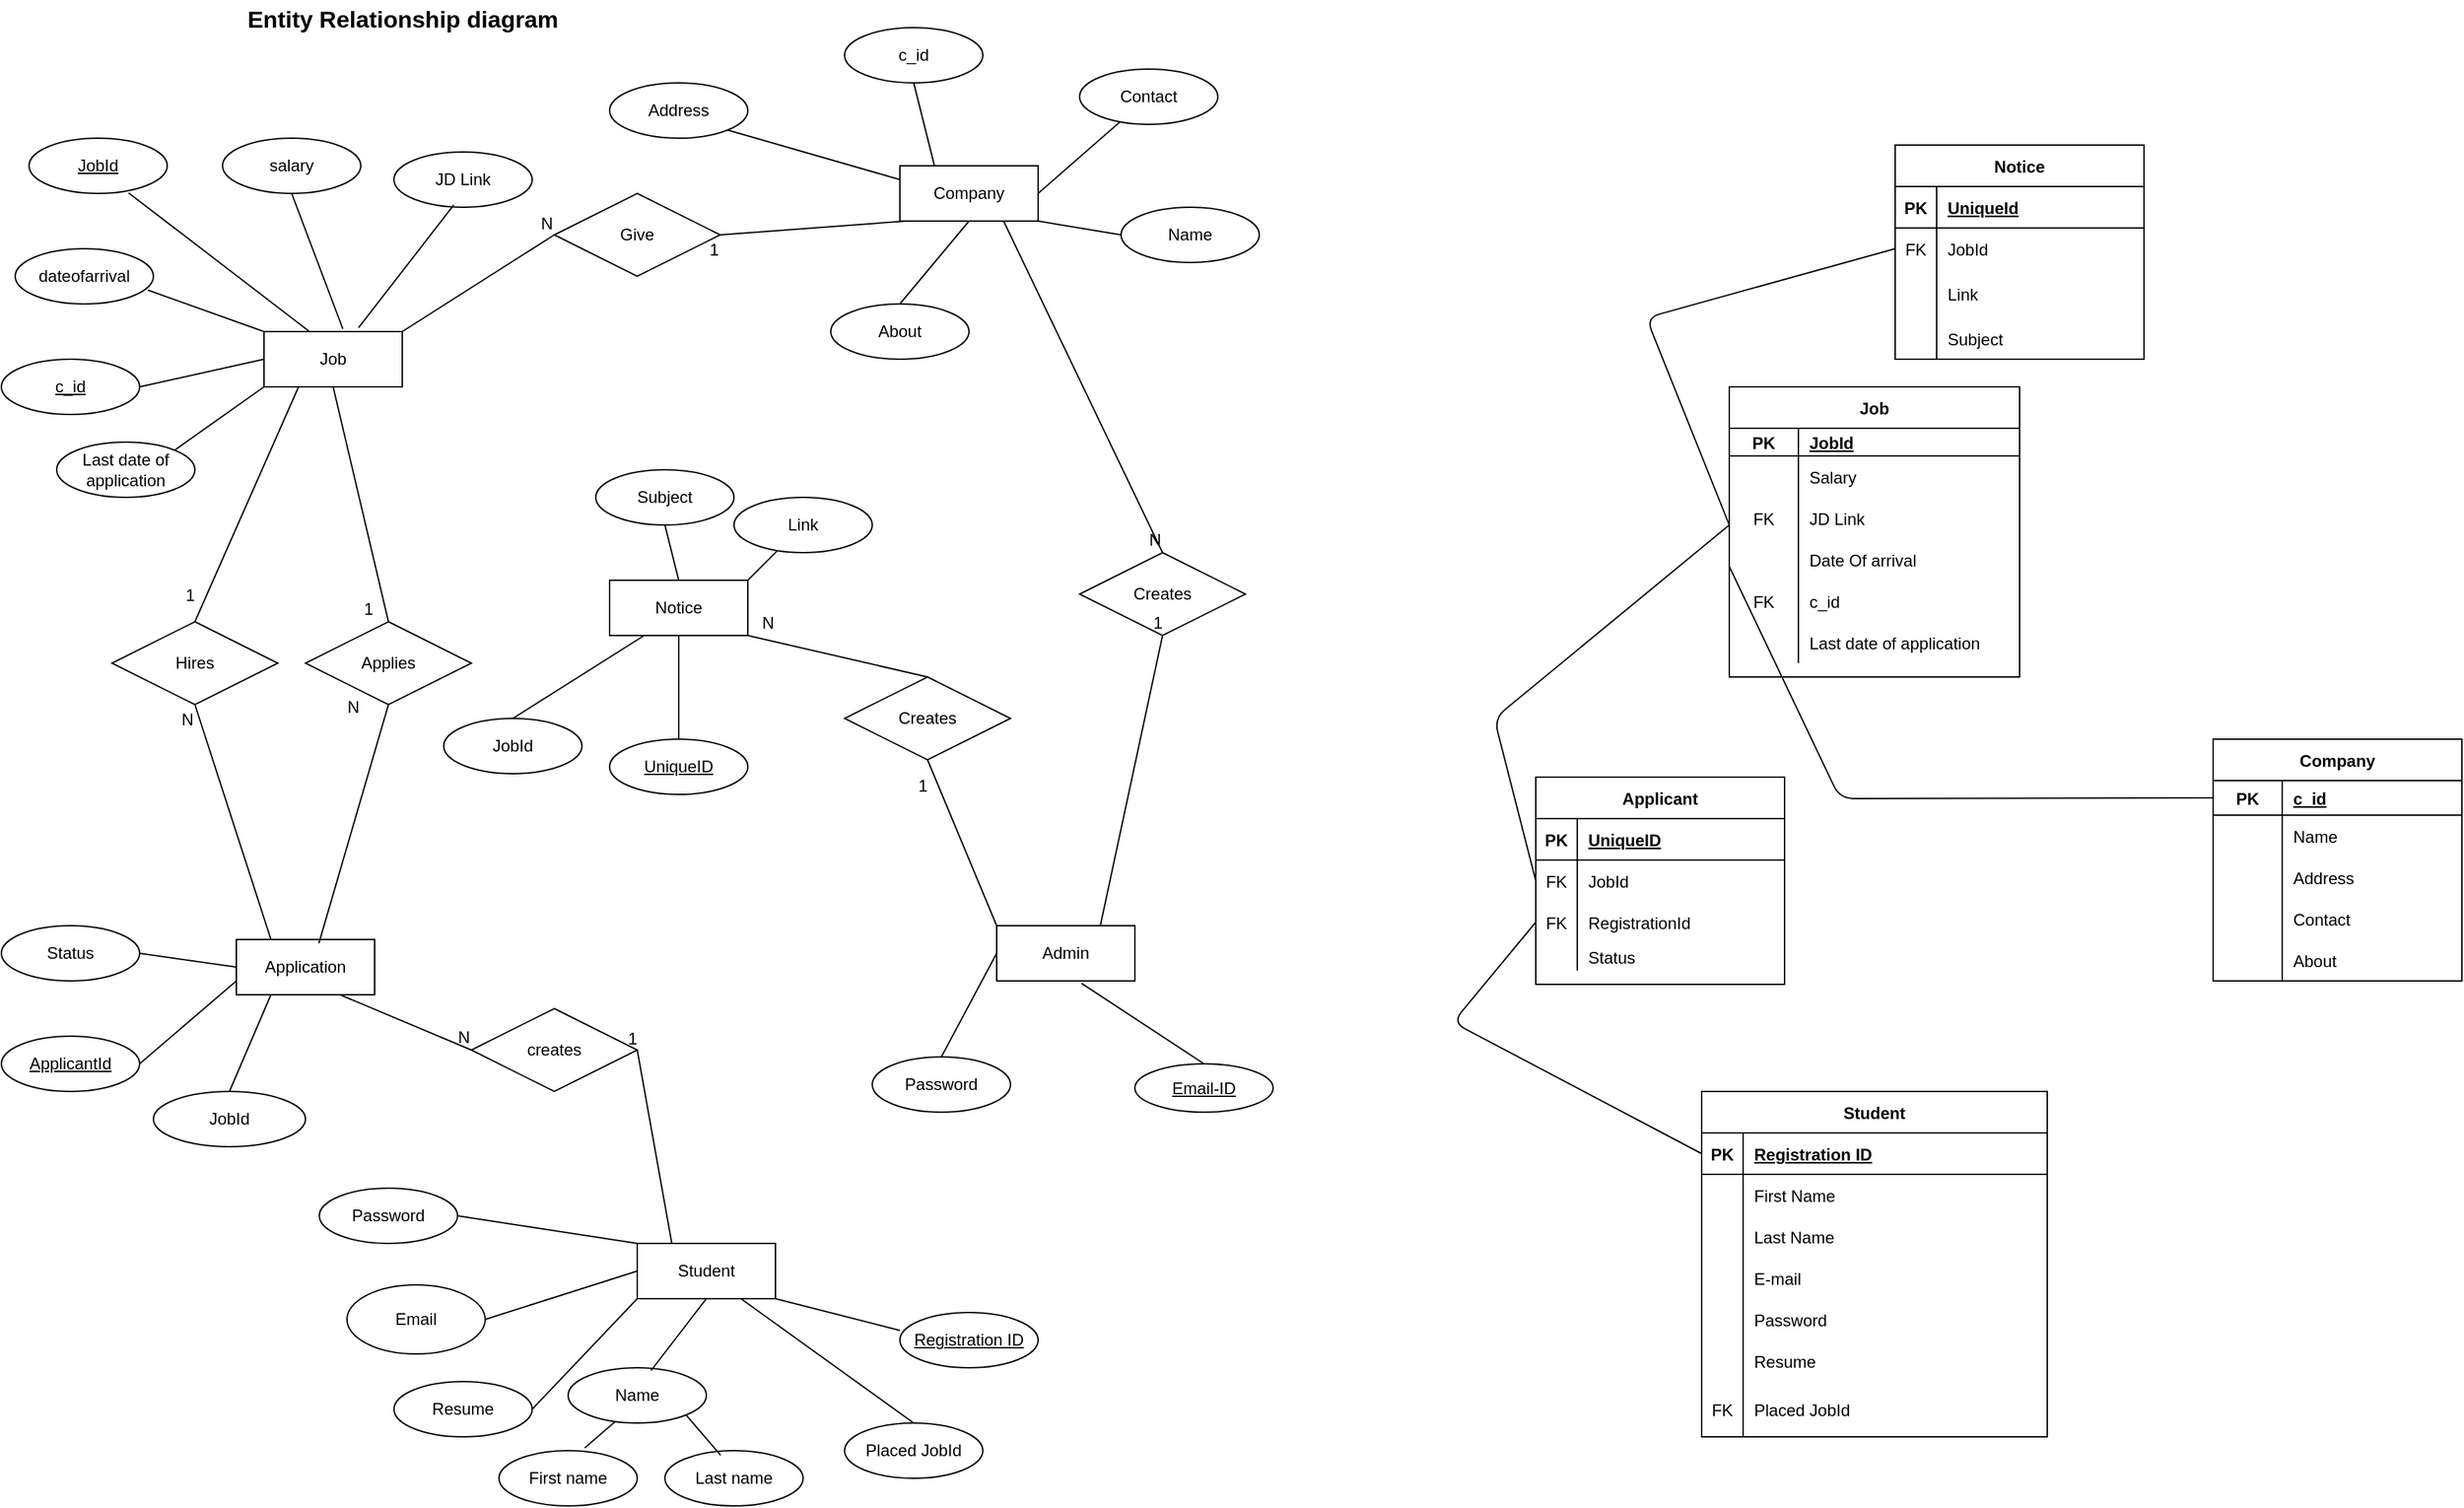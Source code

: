 <mxfile version="13.6.5">
    <diagram id="9vSM2fw5nntJJS571F1C" name="Page-1">
        <mxGraphModel dx="1557" dy="691" grid="1" gridSize="10" guides="1" tooltips="1" connect="1" arrows="1" fold="1" page="1" pageScale="1" pageWidth="827" pageHeight="1169" math="0" shadow="0">
            <root>
                <mxCell id="0"/>
                <mxCell id="1" parent="0"/>
                <mxCell id="GA4Un4tNfJ17--tkjBRD-1" value="Admin" style="whiteSpace=wrap;html=1;align=center;" parent="1" vertex="1">
                    <mxGeometry x="750" y="710" width="100" height="40" as="geometry"/>
                </mxCell>
                <mxCell id="GA4Un4tNfJ17--tkjBRD-2" value="Password" style="ellipse;whiteSpace=wrap;html=1;align=center;" parent="1" vertex="1">
                    <mxGeometry x="660" y="805" width="100" height="40" as="geometry"/>
                </mxCell>
                <mxCell id="GA4Un4tNfJ17--tkjBRD-3" value="Email-ID" style="ellipse;whiteSpace=wrap;html=1;align=center;fontStyle=4;" parent="1" vertex="1">
                    <mxGeometry x="850" y="810" width="100" height="35" as="geometry"/>
                </mxCell>
                <mxCell id="GA4Un4tNfJ17--tkjBRD-10" value="Company" style="whiteSpace=wrap;html=1;align=center;" parent="1" vertex="1">
                    <mxGeometry x="680" y="160" width="100" height="40" as="geometry"/>
                </mxCell>
                <mxCell id="GA4Un4tNfJ17--tkjBRD-22" value="Address" style="ellipse;whiteSpace=wrap;html=1;align=center;" parent="1" vertex="1">
                    <mxGeometry x="470" y="100" width="100" height="40" as="geometry"/>
                </mxCell>
                <mxCell id="GA4Un4tNfJ17--tkjBRD-25" value="Contact" style="ellipse;whiteSpace=wrap;html=1;align=center;" parent="1" vertex="1">
                    <mxGeometry x="810" y="90" width="100" height="40" as="geometry"/>
                </mxCell>
                <mxCell id="GA4Un4tNfJ17--tkjBRD-27" value="salary&lt;br&gt;" style="ellipse;whiteSpace=wrap;html=1;align=center;" parent="1" vertex="1">
                    <mxGeometry x="190" y="140" width="100" height="40" as="geometry"/>
                </mxCell>
                <mxCell id="GA4Un4tNfJ17--tkjBRD-28" value="dateofarrival" style="ellipse;whiteSpace=wrap;html=1;align=center;strokeWidth=1;" parent="1" vertex="1">
                    <mxGeometry x="40" y="220" width="100" height="40" as="geometry"/>
                </mxCell>
                <mxCell id="GA4Un4tNfJ17--tkjBRD-31" value="Student" style="whiteSpace=wrap;html=1;align=center;" parent="1" vertex="1">
                    <mxGeometry x="490" y="940" width="100" height="40" as="geometry"/>
                </mxCell>
                <mxCell id="GA4Un4tNfJ17--tkjBRD-32" value="Registration ID" style="ellipse;whiteSpace=wrap;html=1;align=center;fontStyle=4;" parent="1" vertex="1">
                    <mxGeometry x="680" y="990" width="100" height="40" as="geometry"/>
                </mxCell>
                <mxCell id="GA4Un4tNfJ17--tkjBRD-33" value="Password" style="ellipse;whiteSpace=wrap;html=1;align=center;" parent="1" vertex="1">
                    <mxGeometry x="260" y="900" width="100" height="40" as="geometry"/>
                </mxCell>
                <mxCell id="GA4Un4tNfJ17--tkjBRD-35" value="Resume" style="ellipse;whiteSpace=wrap;html=1;align=center;" parent="1" vertex="1">
                    <mxGeometry x="314" y="1040" width="100" height="40" as="geometry"/>
                </mxCell>
                <mxCell id="GA4Un4tNfJ17--tkjBRD-36" value="Email" style="ellipse;whiteSpace=wrap;html=1;align=center;" parent="1" vertex="1">
                    <mxGeometry x="280" y="970" width="100" height="50" as="geometry"/>
                </mxCell>
                <mxCell id="GA4Un4tNfJ17--tkjBRD-61" value="&lt;font style=&quot;font-size: 17px;&quot;&gt;&lt;b style=&quot;font-size: 17px;&quot;&gt;&lt;span style=&quot;font-size: 17px;&quot;&gt;Entity Relationship diagram&lt;/span&gt;&lt;/b&gt;&lt;/font&gt;" style="text;html=1;align=center;verticalAlign=middle;resizable=0;points=[];autosize=1;strokeWidth=1;fillColor=none;fontStyle=0;fontSize=17;" parent="1" vertex="1">
                    <mxGeometry x="200" y="40" width="240" height="30" as="geometry"/>
                </mxCell>
                <mxCell id="10" value="Name" style="ellipse;whiteSpace=wrap;html=1;align=center;" parent="1" vertex="1">
                    <mxGeometry x="440" y="1030" width="100" height="40" as="geometry"/>
                </mxCell>
                <mxCell id="269" value="Notice" style="shape=table;startSize=30;container=1;collapsible=1;childLayout=tableLayout;fixedRows=1;rowLines=0;fontStyle=1;align=center;resizeLast=1;" parent="1" vertex="1">
                    <mxGeometry x="1400" y="145" width="180" height="155" as="geometry"/>
                </mxCell>
                <mxCell id="270" value="" style="shape=partialRectangle;collapsible=0;dropTarget=0;pointerEvents=0;fillColor=none;top=0;left=0;bottom=1;right=0;points=[[0,0.5],[1,0.5]];portConstraint=eastwest;" parent="269" vertex="1">
                    <mxGeometry y="30" width="180" height="30" as="geometry"/>
                </mxCell>
                <mxCell id="271" value="PK" style="shape=partialRectangle;connectable=0;fillColor=none;top=0;left=0;bottom=0;right=0;fontStyle=1;overflow=hidden;" parent="270" vertex="1">
                    <mxGeometry width="30" height="30" as="geometry"/>
                </mxCell>
                <mxCell id="272" value="UniqueId" style="shape=partialRectangle;connectable=0;fillColor=none;top=0;left=0;bottom=0;right=0;align=left;spacingLeft=6;fontStyle=5;overflow=hidden;" parent="270" vertex="1">
                    <mxGeometry x="30" width="150" height="30" as="geometry"/>
                </mxCell>
                <mxCell id="273" value="" style="shape=partialRectangle;collapsible=0;dropTarget=0;pointerEvents=0;fillColor=none;top=0;left=0;bottom=0;right=0;points=[[0,0.5],[1,0.5]];portConstraint=eastwest;" parent="269" vertex="1">
                    <mxGeometry y="60" width="180" height="30" as="geometry"/>
                </mxCell>
                <mxCell id="274" value="FK" style="shape=partialRectangle;connectable=0;fillColor=none;top=0;left=0;bottom=0;right=0;editable=1;overflow=hidden;" parent="273" vertex="1">
                    <mxGeometry width="30" height="30" as="geometry"/>
                </mxCell>
                <mxCell id="275" value="JobId" style="shape=partialRectangle;connectable=0;fillColor=none;top=0;left=0;bottom=0;right=0;align=left;spacingLeft=6;overflow=hidden;" parent="273" vertex="1">
                    <mxGeometry x="30" width="150" height="30" as="geometry"/>
                </mxCell>
                <mxCell id="276" value="" style="shape=partialRectangle;collapsible=0;dropTarget=0;pointerEvents=0;fillColor=none;top=0;left=0;bottom=0;right=0;points=[[0,0.5],[1,0.5]];portConstraint=eastwest;" parent="269" vertex="1">
                    <mxGeometry y="90" width="180" height="35" as="geometry"/>
                </mxCell>
                <mxCell id="277" value="" style="shape=partialRectangle;connectable=0;fillColor=none;top=0;left=0;bottom=0;right=0;editable=1;overflow=hidden;" parent="276" vertex="1">
                    <mxGeometry width="30" height="35" as="geometry"/>
                </mxCell>
                <mxCell id="278" value="Link" style="shape=partialRectangle;connectable=0;fillColor=none;top=0;left=0;bottom=0;right=0;align=left;spacingLeft=6;overflow=hidden;" parent="276" vertex="1">
                    <mxGeometry x="30" width="150" height="35" as="geometry"/>
                </mxCell>
                <mxCell id="342" value="" style="shape=partialRectangle;collapsible=0;dropTarget=0;pointerEvents=0;fillColor=none;top=0;left=0;bottom=0;right=0;points=[[0,0.5],[1,0.5]];portConstraint=eastwest;" parent="269" vertex="1">
                    <mxGeometry y="125" width="180" height="30" as="geometry"/>
                </mxCell>
                <mxCell id="343" value="" style="shape=partialRectangle;connectable=0;fillColor=none;top=0;left=0;bottom=0;right=0;editable=1;overflow=hidden;" parent="342" vertex="1">
                    <mxGeometry width="30" height="30" as="geometry"/>
                </mxCell>
                <mxCell id="344" value="Subject" style="shape=partialRectangle;connectable=0;fillColor=none;top=0;left=0;bottom=0;right=0;align=left;spacingLeft=6;overflow=hidden;" parent="342" vertex="1">
                    <mxGeometry x="30" width="150" height="30" as="geometry"/>
                </mxCell>
                <mxCell id="12" value="First name" style="ellipse;whiteSpace=wrap;html=1;align=center;" parent="1" vertex="1">
                    <mxGeometry x="390" y="1090" width="100" height="40" as="geometry"/>
                </mxCell>
                <mxCell id="14" value="Last name" style="ellipse;whiteSpace=wrap;html=1;align=center;" parent="1" vertex="1">
                    <mxGeometry x="510" y="1090" width="100" height="40" as="geometry"/>
                </mxCell>
                <mxCell id="49" value="Give" style="shape=rhombus;perimeter=rhombusPerimeter;whiteSpace=wrap;html=1;align=center;" parent="1" vertex="1">
                    <mxGeometry x="430" y="180" width="120" height="60" as="geometry"/>
                </mxCell>
                <mxCell id="67" value="Job" style="whiteSpace=wrap;html=1;align=center;" parent="1" vertex="1">
                    <mxGeometry x="220" y="280" width="100" height="40" as="geometry"/>
                </mxCell>
                <mxCell id="70" value="" style="endArrow=none;html=1;entryX=0.5;entryY=1;entryDx=0;entryDy=0;exitX=0.57;exitY=-0.05;exitDx=0;exitDy=0;exitPerimeter=0;" parent="1" source="67" target="GA4Un4tNfJ17--tkjBRD-27" edge="1">
                    <mxGeometry relative="1" as="geometry">
                        <mxPoint x="330" y="460" as="sourcePoint"/>
                        <mxPoint x="490" y="460" as="targetPoint"/>
                    </mxGeometry>
                </mxCell>
                <mxCell id="72" value="" style="endArrow=none;html=1;exitX=0.5;exitY=0;exitDx=0;exitDy=0;entryX=0;entryY=0.5;entryDx=0;entryDy=0;" parent="1" source="GA4Un4tNfJ17--tkjBRD-2" target="GA4Un4tNfJ17--tkjBRD-1" edge="1">
                    <mxGeometry relative="1" as="geometry">
                        <mxPoint x="330" y="460" as="sourcePoint"/>
                        <mxPoint x="490" y="460" as="targetPoint"/>
                    </mxGeometry>
                </mxCell>
                <mxCell id="73" value="" style="endArrow=none;html=1;exitX=0.5;exitY=0;exitDx=0;exitDy=0;entryX=0.613;entryY=1.042;entryDx=0;entryDy=0;entryPerimeter=0;" parent="1" source="GA4Un4tNfJ17--tkjBRD-3" target="GA4Un4tNfJ17--tkjBRD-1" edge="1">
                    <mxGeometry relative="1" as="geometry">
                        <mxPoint x="330" y="460" as="sourcePoint"/>
                        <mxPoint x="490" y="460" as="targetPoint"/>
                    </mxGeometry>
                </mxCell>
                <mxCell id="75" value="" style="endArrow=none;html=1;exitX=0.96;exitY=0.75;exitDx=0;exitDy=0;exitPerimeter=0;entryX=0;entryY=0;entryDx=0;entryDy=0;" parent="1" source="GA4Un4tNfJ17--tkjBRD-28" target="67" edge="1">
                    <mxGeometry relative="1" as="geometry">
                        <mxPoint x="330" y="340" as="sourcePoint"/>
                        <mxPoint x="490" y="340" as="targetPoint"/>
                    </mxGeometry>
                </mxCell>
                <mxCell id="78" value="" style="endArrow=none;html=1;entryX=1;entryY=0.5;entryDx=0;entryDy=0;" parent="1" source="GA4Un4tNfJ17--tkjBRD-25" target="GA4Un4tNfJ17--tkjBRD-10" edge="1">
                    <mxGeometry relative="1" as="geometry">
                        <mxPoint x="414" y="249.5" as="sourcePoint"/>
                        <mxPoint x="574" y="249.5" as="targetPoint"/>
                    </mxGeometry>
                </mxCell>
                <mxCell id="79" value="" style="endArrow=none;html=1;exitX=0.5;exitY=1;exitDx=0;exitDy=0;entryX=0.25;entryY=0;entryDx=0;entryDy=0;" parent="1" source="106" target="GA4Un4tNfJ17--tkjBRD-10" edge="1">
                    <mxGeometry relative="1" as="geometry">
                        <mxPoint x="701" y="108" as="sourcePoint"/>
                        <mxPoint x="630" y="160" as="targetPoint"/>
                    </mxGeometry>
                </mxCell>
                <mxCell id="80" value="" style="endArrow=none;html=1;entryX=0;entryY=0.25;entryDx=0;entryDy=0;exitX=1;exitY=1;exitDx=0;exitDy=0;" parent="1" source="GA4Un4tNfJ17--tkjBRD-22" target="GA4Un4tNfJ17--tkjBRD-10" edge="1">
                    <mxGeometry relative="1" as="geometry">
                        <mxPoint x="330" y="340" as="sourcePoint"/>
                        <mxPoint x="490" y="340" as="targetPoint"/>
                    </mxGeometry>
                </mxCell>
                <mxCell id="88" value="" style="endArrow=none;html=1;exitX=0;exitY=1;exitDx=0;exitDy=0;entryX=1;entryY=0.5;entryDx=0;entryDy=0;" parent="1" target="49" edge="1">
                    <mxGeometry relative="1" as="geometry">
                        <mxPoint x="685" y="200" as="sourcePoint"/>
                        <mxPoint x="570" y="230" as="targetPoint"/>
                    </mxGeometry>
                </mxCell>
                <mxCell id="89" value="1" style="resizable=0;html=1;align=right;verticalAlign=bottom;" parent="88" connectable="0" vertex="1">
                    <mxGeometry x="1" relative="1" as="geometry">
                        <mxPoint x="-0.02" y="19.71" as="offset"/>
                    </mxGeometry>
                </mxCell>
                <mxCell id="93" value="" style="endArrow=none;html=1;entryX=0;entryY=0.5;entryDx=0;entryDy=0;exitX=1;exitY=0;exitDx=0;exitDy=0;" parent="1" source="67" target="49" edge="1">
                    <mxGeometry relative="1" as="geometry">
                        <mxPoint x="330" y="420" as="sourcePoint"/>
                        <mxPoint x="490" y="420" as="targetPoint"/>
                    </mxGeometry>
                </mxCell>
                <mxCell id="94" value="N" style="resizable=0;html=1;align=right;verticalAlign=bottom;" parent="93" connectable="0" vertex="1">
                    <mxGeometry x="1" relative="1" as="geometry">
                        <mxPoint x="-0.24" y="0.15" as="offset"/>
                    </mxGeometry>
                </mxCell>
                <mxCell id="95" value="" style="endArrow=none;html=1;exitX=0.5;exitY=1;exitDx=0;exitDy=0;entryX=0.6;entryY=0.05;entryDx=0;entryDy=0;curved=1;entryPerimeter=0;" parent="1" source="GA4Un4tNfJ17--tkjBRD-31" target="10" edge="1">
                    <mxGeometry relative="1" as="geometry">
                        <mxPoint x="516" y="600" as="sourcePoint"/>
                        <mxPoint x="470" y="750" as="targetPoint"/>
                        <Array as="points"/>
                    </mxGeometry>
                </mxCell>
                <mxCell id="96" value="" style="endArrow=none;html=1;exitX=1;exitY=1;exitDx=0;exitDy=0;entryX=0;entryY=0.325;entryDx=0;entryDy=0;curved=1;entryPerimeter=0;" parent="1" source="GA4Un4tNfJ17--tkjBRD-31" target="GA4Un4tNfJ17--tkjBRD-32" edge="1">
                    <mxGeometry relative="1" as="geometry">
                        <mxPoint x="516" y="660" as="sourcePoint"/>
                        <mxPoint x="470" y="810" as="targetPoint"/>
                        <Array as="points"/>
                    </mxGeometry>
                </mxCell>
                <mxCell id="97" value="" style="endArrow=none;html=1;exitX=1;exitY=0.5;exitDx=0;exitDy=0;entryX=0;entryY=1;entryDx=0;entryDy=0;" parent="1" source="GA4Un4tNfJ17--tkjBRD-35" target="GA4Un4tNfJ17--tkjBRD-31" edge="1">
                    <mxGeometry relative="1" as="geometry">
                        <mxPoint x="410" y="740" as="sourcePoint"/>
                        <mxPoint x="570" y="740" as="targetPoint"/>
                    </mxGeometry>
                </mxCell>
                <mxCell id="98" value="" style="endArrow=none;html=1;entryX=0;entryY=0.5;entryDx=0;entryDy=0;exitX=1;exitY=0.5;exitDx=0;exitDy=0;" parent="1" source="GA4Un4tNfJ17--tkjBRD-36" target="GA4Un4tNfJ17--tkjBRD-31" edge="1">
                    <mxGeometry relative="1" as="geometry">
                        <mxPoint x="230" y="810" as="sourcePoint"/>
                        <mxPoint x="390" y="810" as="targetPoint"/>
                    </mxGeometry>
                </mxCell>
                <mxCell id="99" value="" style="endArrow=none;html=1;exitX=1;exitY=0.5;exitDx=0;exitDy=0;entryX=0;entryY=0;entryDx=0;entryDy=0;" parent="1" source="GA4Un4tNfJ17--tkjBRD-33" target="GA4Un4tNfJ17--tkjBRD-31" edge="1">
                    <mxGeometry relative="1" as="geometry">
                        <mxPoint x="410" y="740" as="sourcePoint"/>
                        <mxPoint x="570" y="740" as="targetPoint"/>
                    </mxGeometry>
                </mxCell>
                <mxCell id="100" value="" style="endArrow=none;html=1;entryX=1;entryY=1;entryDx=0;entryDy=0;exitX=0.403;exitY=0.083;exitDx=0;exitDy=0;exitPerimeter=0;" parent="1" source="14" target="10" edge="1">
                    <mxGeometry relative="1" as="geometry">
                        <mxPoint x="410" y="1100" as="sourcePoint"/>
                        <mxPoint x="570" y="1100" as="targetPoint"/>
                    </mxGeometry>
                </mxCell>
                <mxCell id="101" value="" style="endArrow=none;html=1;entryX=0.34;entryY=0.975;entryDx=0;entryDy=0;entryPerimeter=0;exitX=0.62;exitY=-0.05;exitDx=0;exitDy=0;exitPerimeter=0;" parent="1" source="12" target="10" edge="1">
                    <mxGeometry relative="1" as="geometry">
                        <mxPoint x="140" y="1080" as="sourcePoint"/>
                        <mxPoint x="300" y="1080" as="targetPoint"/>
                    </mxGeometry>
                </mxCell>
                <mxCell id="102" value="" style="endArrow=none;html=1;entryX=0.5;entryY=0;entryDx=0;entryDy=0;exitX=0.5;exitY=1;exitDx=0;exitDy=0;" parent="1" source="67" target="370" edge="1">
                    <mxGeometry relative="1" as="geometry">
                        <mxPoint x="120" y="530" as="sourcePoint"/>
                        <mxPoint x="310.0" y="500" as="targetPoint"/>
                    </mxGeometry>
                </mxCell>
                <mxCell id="103" value="1" style="resizable=0;html=1;align=right;verticalAlign=bottom;" parent="102" connectable="0" vertex="1">
                    <mxGeometry x="1" relative="1" as="geometry">
                        <mxPoint x="-10.03" y="-0.1" as="offset"/>
                    </mxGeometry>
                </mxCell>
                <mxCell id="104" value="c_id" style="ellipse;whiteSpace=wrap;html=1;align=center;fontStyle=4;" parent="1" vertex="1">
                    <mxGeometry x="30" y="300" width="100" height="40" as="geometry"/>
                </mxCell>
                <mxCell id="105" value="" style="endArrow=none;html=1;exitX=1;exitY=0.5;exitDx=0;exitDy=0;entryX=0;entryY=0.5;entryDx=0;entryDy=0;curved=1;" parent="1" source="104" target="67" edge="1">
                    <mxGeometry relative="1" as="geometry">
                        <mxPoint x="516" y="400" as="sourcePoint"/>
                        <mxPoint x="470" y="550" as="targetPoint"/>
                        <Array as="points"/>
                    </mxGeometry>
                </mxCell>
                <mxCell id="106" value="c_id" style="ellipse;whiteSpace=wrap;html=1;align=center;" parent="1" vertex="1">
                    <mxGeometry x="640" y="60" width="100" height="40" as="geometry"/>
                </mxCell>
                <mxCell id="123" value="Hires" style="shape=rhombus;perimeter=rhombusPerimeter;whiteSpace=wrap;html=1;align=center;" parent="1" vertex="1">
                    <mxGeometry x="110" y="490" width="120" height="60" as="geometry"/>
                </mxCell>
                <mxCell id="125" value="" style="endArrow=none;html=1;exitX=0.25;exitY=1;exitDx=0;exitDy=0;entryX=0.5;entryY=0;entryDx=0;entryDy=0;" parent="1" source="67" target="123" edge="1">
                    <mxGeometry relative="1" as="geometry">
                        <mxPoint x="280" y="520" as="sourcePoint"/>
                        <mxPoint x="440" y="520" as="targetPoint"/>
                    </mxGeometry>
                </mxCell>
                <mxCell id="126" value="1" style="resizable=0;html=1;align=right;verticalAlign=bottom;" parent="125" connectable="0" vertex="1">
                    <mxGeometry x="1" relative="1" as="geometry">
                        <mxPoint x="0.1" y="-10.49" as="offset"/>
                    </mxGeometry>
                </mxCell>
                <mxCell id="127" value="" style="endArrow=none;html=1;entryX=0.5;entryY=1;entryDx=0;entryDy=0;exitX=0.25;exitY=0;exitDx=0;exitDy=0;" parent="1" source="310" target="123" edge="1">
                    <mxGeometry relative="1" as="geometry">
                        <mxPoint x="200" y="650" as="sourcePoint"/>
                        <mxPoint x="110" y="640" as="targetPoint"/>
                    </mxGeometry>
                </mxCell>
                <mxCell id="128" value="N" style="resizable=0;html=1;align=right;verticalAlign=bottom;" parent="127" connectable="0" vertex="1">
                    <mxGeometry x="1" relative="1" as="geometry">
                        <mxPoint x="-0.22" y="19.82" as="offset"/>
                    </mxGeometry>
                </mxCell>
                <mxCell id="129" value="Placed JobId" style="ellipse;whiteSpace=wrap;html=1;align=center;" parent="1" vertex="1">
                    <mxGeometry x="640" y="1070" width="100" height="40" as="geometry"/>
                </mxCell>
                <mxCell id="132" value="" style="endArrow=none;html=1;entryX=0.5;entryY=0;entryDx=0;entryDy=0;exitX=0.75;exitY=1;exitDx=0;exitDy=0;" parent="1" source="GA4Un4tNfJ17--tkjBRD-31" target="129" edge="1">
                    <mxGeometry relative="1" as="geometry">
                        <mxPoint x="160" y="970" as="sourcePoint"/>
                        <mxPoint x="320" y="970" as="targetPoint"/>
                        <Array as="points"/>
                    </mxGeometry>
                </mxCell>
                <mxCell id="133" value="About" style="ellipse;whiteSpace=wrap;html=1;align=center;" parent="1" vertex="1">
                    <mxGeometry x="630" y="260" width="100" height="40" as="geometry"/>
                </mxCell>
                <mxCell id="134" value="" style="endArrow=none;html=1;exitX=0.5;exitY=1;exitDx=0;exitDy=0;entryX=0.5;entryY=0;entryDx=0;entryDy=0;" parent="1" source="GA4Un4tNfJ17--tkjBRD-10" target="133" edge="1">
                    <mxGeometry relative="1" as="geometry">
                        <mxPoint x="400" y="310" as="sourcePoint"/>
                        <mxPoint x="560" y="310" as="targetPoint"/>
                    </mxGeometry>
                </mxCell>
                <mxCell id="148" value="Creates" style="shape=rhombus;perimeter=rhombusPerimeter;whiteSpace=wrap;html=1;align=center;" parent="1" vertex="1">
                    <mxGeometry x="640" y="530" width="120" height="60" as="geometry"/>
                </mxCell>
                <mxCell id="152" value="Notice" style="whiteSpace=wrap;html=1;align=center;" parent="1" vertex="1">
                    <mxGeometry x="470" y="460" width="100" height="40" as="geometry"/>
                </mxCell>
                <mxCell id="159" value="" style="endArrow=none;html=1;exitX=0.5;exitY=0;exitDx=0;exitDy=0;entryX=1;entryY=1;entryDx=0;entryDy=0;" parent="1" source="148" target="152" edge="1">
                    <mxGeometry relative="1" as="geometry">
                        <mxPoint x="420" y="480" as="sourcePoint"/>
                        <mxPoint x="580" y="480" as="targetPoint"/>
                    </mxGeometry>
                </mxCell>
                <mxCell id="160" value="N" style="resizable=0;html=1;align=right;verticalAlign=bottom;" parent="159" connectable="0" vertex="1">
                    <mxGeometry x="1" relative="1" as="geometry">
                        <mxPoint x="19.95" y="-0.03" as="offset"/>
                    </mxGeometry>
                </mxCell>
                <mxCell id="188" value="JobId" style="ellipse;whiteSpace=wrap;html=1;align=center;fontStyle=4;" parent="1" vertex="1">
                    <mxGeometry x="50" y="140" width="100" height="40" as="geometry"/>
                </mxCell>
                <mxCell id="189" value="" style="endArrow=none;html=1;entryX=0.72;entryY=0.99;entryDx=0;entryDy=0;entryPerimeter=0;exitX=0.324;exitY=-0.01;exitDx=0;exitDy=0;exitPerimeter=0;" parent="1" source="67" target="188" edge="1">
                    <mxGeometry relative="1" as="geometry">
                        <mxPoint x="270" y="280" as="sourcePoint"/>
                        <mxPoint x="430" y="280" as="targetPoint"/>
                    </mxGeometry>
                </mxCell>
                <mxCell id="205" value="Name" style="ellipse;whiteSpace=wrap;html=1;align=center;" parent="1" vertex="1">
                    <mxGeometry x="840" y="190" width="100" height="40" as="geometry"/>
                </mxCell>
                <mxCell id="206" value="" style="endArrow=none;html=1;exitX=1;exitY=1;exitDx=0;exitDy=0;entryX=0;entryY=0.5;entryDx=0;entryDy=0;" parent="1" source="GA4Un4tNfJ17--tkjBRD-10" target="205" edge="1">
                    <mxGeometry relative="1" as="geometry">
                        <mxPoint x="530" y="60" as="sourcePoint"/>
                        <mxPoint x="690" y="60" as="targetPoint"/>
                    </mxGeometry>
                </mxCell>
                <mxCell id="237" value="JD Link" style="ellipse;whiteSpace=wrap;html=1;align=center;" parent="1" vertex="1">
                    <mxGeometry x="314" y="150" width="100" height="40" as="geometry"/>
                </mxCell>
                <mxCell id="238" value="" style="endArrow=none;html=1;exitX=0.432;exitY=0.96;exitDx=0;exitDy=0;exitPerimeter=0;entryX=0.684;entryY=-0.07;entryDx=0;entryDy=0;entryPerimeter=0;" parent="1" source="237" target="67" edge="1">
                    <mxGeometry relative="1" as="geometry">
                        <mxPoint x="310" y="350" as="sourcePoint"/>
                        <mxPoint x="470" y="350" as="targetPoint"/>
                    </mxGeometry>
                </mxCell>
                <mxCell id="295" value="" style="endArrow=none;html=1;exitX=0;exitY=0.5;exitDx=0;exitDy=0;entryX=0;entryY=0.5;entryDx=0;entryDy=0;" parent="1" source="286" edge="1">
                    <mxGeometry width="50" height="50" relative="1" as="geometry">
                        <mxPoint x="910" y="740" as="sourcePoint"/>
                        <mxPoint x="1280" y="420" as="targetPoint"/>
                        <Array as="points">
                            <mxPoint x="1110" y="560"/>
                        </Array>
                    </mxGeometry>
                </mxCell>
                <mxCell id="296" value="" style="endArrow=none;html=1;entryX=0;entryY=0.5;entryDx=0;entryDy=0;exitX=0;exitY=0.5;exitDx=0;exitDy=0;" parent="1" source="162" target="289" edge="1">
                    <mxGeometry width="50" height="50" relative="1" as="geometry">
                        <mxPoint x="1170" y="740" as="sourcePoint"/>
                        <mxPoint x="1220" y="690" as="targetPoint"/>
                        <Array as="points">
                            <mxPoint x="1080" y="780"/>
                        </Array>
                    </mxGeometry>
                </mxCell>
                <mxCell id="299" value="" style="endArrow=none;html=1;entryX=0;entryY=0.5;entryDx=0;entryDy=0;exitX=0;exitY=0.5;exitDx=0;exitDy=0;" parent="1" target="191" edge="1">
                    <mxGeometry width="50" height="50" relative="1" as="geometry">
                        <mxPoint x="1280" y="450" as="sourcePoint"/>
                        <mxPoint x="1220" y="690" as="targetPoint"/>
                        <Array as="points">
                            <mxPoint x="1360" y="618"/>
                        </Array>
                    </mxGeometry>
                </mxCell>
                <mxCell id="300" value="" style="endArrow=none;html=1;entryX=0;entryY=0.5;entryDx=0;entryDy=0;exitX=0;exitY=0.5;exitDx=0;exitDy=0;" parent="1" target="273" edge="1">
                    <mxGeometry width="50" height="50" relative="1" as="geometry">
                        <mxPoint x="1280" y="420" as="sourcePoint"/>
                        <mxPoint x="1220" y="610" as="targetPoint"/>
                        <Array as="points">
                            <mxPoint x="1220" y="270"/>
                        </Array>
                    </mxGeometry>
                </mxCell>
                <mxCell id="310" value="Application" style="whiteSpace=wrap;html=1;align=center;" parent="1" vertex="1">
                    <mxGeometry x="200" y="720" width="100" height="40" as="geometry"/>
                </mxCell>
                <mxCell id="311" value="" style="endArrow=none;html=1;exitX=0.597;exitY=0.067;exitDx=0;exitDy=0;exitPerimeter=0;entryX=0.5;entryY=1;entryDx=0;entryDy=0;" parent="1" source="310" target="370" edge="1">
                    <mxGeometry relative="1" as="geometry">
                        <mxPoint x="360" y="590" as="sourcePoint"/>
                        <mxPoint x="310.0" y="560" as="targetPoint"/>
                    </mxGeometry>
                </mxCell>
                <mxCell id="312" value="N" style="resizable=0;html=1;align=right;verticalAlign=bottom;" parent="311" connectable="0" vertex="1">
                    <mxGeometry x="1" relative="1" as="geometry">
                        <mxPoint x="-20.11" y="10.37" as="offset"/>
                    </mxGeometry>
                </mxCell>
                <mxCell id="314" value="JobId" style="ellipse;whiteSpace=wrap;html=1;align=center;" parent="1" vertex="1">
                    <mxGeometry x="140" y="830" width="110" height="40" as="geometry"/>
                </mxCell>
                <mxCell id="317" value="" style="endArrow=none;html=1;exitX=0.5;exitY=0;exitDx=0;exitDy=0;entryX=0.25;entryY=1;entryDx=0;entryDy=0;" parent="1" source="314" target="310" edge="1">
                    <mxGeometry relative="1" as="geometry">
                        <mxPoint x="270" y="640" as="sourcePoint"/>
                        <mxPoint x="430" y="640" as="targetPoint"/>
                    </mxGeometry>
                </mxCell>
                <mxCell id="318" value="ApplicantId" style="ellipse;whiteSpace=wrap;html=1;align=center;fontStyle=4;" parent="1" vertex="1">
                    <mxGeometry x="30" y="790" width="100" height="40" as="geometry"/>
                </mxCell>
                <mxCell id="319" value="" style="endArrow=none;html=1;exitX=1;exitY=0.5;exitDx=0;exitDy=0;entryX=0;entryY=0.75;entryDx=0;entryDy=0;" parent="1" source="318" target="310" edge="1">
                    <mxGeometry relative="1" as="geometry">
                        <mxPoint x="270" y="640" as="sourcePoint"/>
                        <mxPoint x="430" y="640" as="targetPoint"/>
                    </mxGeometry>
                </mxCell>
                <mxCell id="320" value="Status" style="ellipse;whiteSpace=wrap;html=1;align=center;" parent="1" vertex="1">
                    <mxGeometry x="30" y="710" width="100" height="40" as="geometry"/>
                </mxCell>
                <mxCell id="321" value="" style="endArrow=none;html=1;exitX=1;exitY=0.5;exitDx=0;exitDy=0;" parent="1" source="320" edge="1">
                    <mxGeometry relative="1" as="geometry">
                        <mxPoint x="270" y="640" as="sourcePoint"/>
                        <mxPoint x="200" y="740" as="targetPoint"/>
                    </mxGeometry>
                </mxCell>
                <mxCell id="322" value="" style="endArrow=none;html=1;entryX=0;entryY=1;entryDx=0;entryDy=0;exitX=1;exitY=0;exitDx=0;exitDy=0;" parent="1" source="323" target="67" edge="1">
                    <mxGeometry relative="1" as="geometry">
                        <mxPoint x="170" y="370" as="sourcePoint"/>
                        <mxPoint x="500" y="540" as="targetPoint"/>
                    </mxGeometry>
                </mxCell>
                <mxCell id="323" value="Last date of application" style="ellipse;whiteSpace=wrap;html=1;align=center;" parent="1" vertex="1">
                    <mxGeometry x="70" y="360" width="100" height="40" as="geometry"/>
                </mxCell>
                <mxCell id="224" value="Job" style="shape=table;startSize=30;container=1;collapsible=1;childLayout=tableLayout;fixedRows=1;rowLines=0;fontStyle=1;align=center;resizeLast=1;" parent="1" vertex="1">
                    <mxGeometry x="1280" y="320" width="210" height="210" as="geometry"/>
                </mxCell>
                <mxCell id="302" value="" style="shape=partialRectangle;collapsible=0;dropTarget=0;pointerEvents=0;fillColor=none;top=0;left=0;bottom=1;right=0;points=[[0,0.5],[1,0.5]];portConstraint=eastwest;" parent="224" vertex="1">
                    <mxGeometry y="30" width="210" height="20" as="geometry"/>
                </mxCell>
                <mxCell id="303" value="PK" style="shape=partialRectangle;connectable=0;fillColor=none;top=0;left=0;bottom=0;right=0;fontStyle=1;overflow=hidden;" parent="302" vertex="1">
                    <mxGeometry width="50" height="20" as="geometry"/>
                </mxCell>
                <mxCell id="304" value="JobId" style="shape=partialRectangle;connectable=0;fillColor=none;top=0;left=0;bottom=0;right=0;align=left;spacingLeft=6;fontStyle=5;overflow=hidden;" parent="302" vertex="1">
                    <mxGeometry x="50" width="160" height="20" as="geometry"/>
                </mxCell>
                <mxCell id="231" value="" style="shape=partialRectangle;collapsible=0;dropTarget=0;pointerEvents=0;fillColor=none;top=0;left=0;bottom=0;right=0;points=[[0,0.5],[1,0.5]];portConstraint=eastwest;" parent="224" vertex="1">
                    <mxGeometry y="50" width="210" height="30" as="geometry"/>
                </mxCell>
                <mxCell id="232" value="" style="shape=partialRectangle;connectable=0;fillColor=none;top=0;left=0;bottom=0;right=0;editable=1;overflow=hidden;" parent="231" vertex="1">
                    <mxGeometry width="50" height="30" as="geometry"/>
                </mxCell>
                <mxCell id="233" value="Salary" style="shape=partialRectangle;connectable=0;fillColor=none;top=0;left=0;bottom=0;right=0;align=left;spacingLeft=6;overflow=hidden;" parent="231" vertex="1">
                    <mxGeometry x="50" width="160" height="30" as="geometry"/>
                </mxCell>
                <mxCell id="240" value="" style="shape=partialRectangle;collapsible=0;dropTarget=0;pointerEvents=0;fillColor=none;top=0;left=0;bottom=0;right=0;points=[[0,0.5],[1,0.5]];portConstraint=eastwest;" parent="224" vertex="1">
                    <mxGeometry y="80" width="210" height="30" as="geometry"/>
                </mxCell>
                <mxCell id="241" value="FK" style="shape=partialRectangle;connectable=0;fillColor=none;top=0;left=0;bottom=0;right=0;fontStyle=0;overflow=hidden;" parent="240" vertex="1">
                    <mxGeometry width="50" height="30" as="geometry"/>
                </mxCell>
                <mxCell id="242" value="JD Link" style="shape=partialRectangle;connectable=0;fillColor=none;top=0;left=0;bottom=0;right=0;align=left;spacingLeft=6;fontStyle=0;overflow=hidden;" parent="240" vertex="1">
                    <mxGeometry x="50" width="160" height="30" as="geometry"/>
                </mxCell>
                <mxCell id="234" value="" style="shape=partialRectangle;collapsible=0;dropTarget=0;pointerEvents=0;fillColor=none;top=0;left=0;bottom=0;right=0;points=[[0,0.5],[1,0.5]];portConstraint=eastwest;" parent="224" vertex="1">
                    <mxGeometry y="110" width="210" height="30" as="geometry"/>
                </mxCell>
                <mxCell id="235" value="" style="shape=partialRectangle;connectable=0;fillColor=none;top=0;left=0;bottom=0;right=0;editable=1;overflow=hidden;" parent="234" vertex="1">
                    <mxGeometry width="50" height="30" as="geometry"/>
                </mxCell>
                <mxCell id="236" value="Date Of arrival" style="shape=partialRectangle;connectable=0;fillColor=none;top=0;left=0;bottom=0;right=0;align=left;spacingLeft=6;overflow=hidden;" parent="234" vertex="1">
                    <mxGeometry x="50" width="160" height="30" as="geometry"/>
                </mxCell>
                <mxCell id="306" value="" style="shape=partialRectangle;collapsible=0;dropTarget=0;pointerEvents=0;fillColor=none;top=0;left=0;bottom=0;right=0;points=[[0,0.5],[1,0.5]];portConstraint=eastwest;" parent="224" vertex="1">
                    <mxGeometry y="140" width="210" height="30" as="geometry"/>
                </mxCell>
                <mxCell id="307" value="FK" style="shape=partialRectangle;connectable=0;fillColor=none;top=0;left=0;bottom=0;right=0;editable=1;overflow=hidden;" parent="306" vertex="1">
                    <mxGeometry width="50" height="30" as="geometry"/>
                </mxCell>
                <mxCell id="308" value="c_id" style="shape=partialRectangle;connectable=0;fillColor=none;top=0;left=0;bottom=0;right=0;align=left;spacingLeft=6;overflow=hidden;" parent="306" vertex="1">
                    <mxGeometry x="50" width="160" height="30" as="geometry"/>
                </mxCell>
                <mxCell id="325" value="" style="shape=partialRectangle;collapsible=0;dropTarget=0;pointerEvents=0;fillColor=none;top=0;left=0;bottom=0;right=0;points=[[0,0.5],[1,0.5]];portConstraint=eastwest;" parent="224" vertex="1">
                    <mxGeometry y="170" width="210" height="30" as="geometry"/>
                </mxCell>
                <mxCell id="326" value="" style="shape=partialRectangle;connectable=0;fillColor=none;top=0;left=0;bottom=0;right=0;editable=1;overflow=hidden;" parent="325" vertex="1">
                    <mxGeometry width="50" height="30" as="geometry"/>
                </mxCell>
                <mxCell id="327" value="Last date of application" style="shape=partialRectangle;connectable=0;fillColor=none;top=0;left=0;bottom=0;right=0;align=left;spacingLeft=6;overflow=hidden;" parent="325" vertex="1">
                    <mxGeometry x="50" width="160" height="30" as="geometry"/>
                </mxCell>
                <mxCell id="190" value="Company" style="shape=table;startSize=30;container=1;collapsible=1;childLayout=tableLayout;fixedRows=1;rowLines=0;fontStyle=1;align=center;resizeLast=1;" parent="1" vertex="1">
                    <mxGeometry x="1630" y="575" width="180" height="175" as="geometry"/>
                </mxCell>
                <mxCell id="191" value="" style="shape=partialRectangle;collapsible=0;dropTarget=0;pointerEvents=0;fillColor=none;top=0;left=0;bottom=1;right=0;points=[[0,0.5],[1,0.5]];portConstraint=eastwest;" parent="190" vertex="1">
                    <mxGeometry y="30" width="180" height="25" as="geometry"/>
                </mxCell>
                <mxCell id="192" value="PK" style="shape=partialRectangle;connectable=0;fillColor=none;top=0;left=0;bottom=0;right=0;fontStyle=1;overflow=hidden;" parent="191" vertex="1">
                    <mxGeometry width="50" height="25" as="geometry"/>
                </mxCell>
                <mxCell id="193" value="c_id" style="shape=partialRectangle;connectable=0;fillColor=none;top=0;left=0;bottom=0;right=0;align=left;spacingLeft=6;fontStyle=5;overflow=hidden;" parent="191" vertex="1">
                    <mxGeometry x="50" width="130" height="25" as="geometry"/>
                </mxCell>
                <mxCell id="194" value="" style="shape=partialRectangle;collapsible=0;dropTarget=0;pointerEvents=0;fillColor=none;top=0;left=0;bottom=0;right=0;points=[[0,0.5],[1,0.5]];portConstraint=eastwest;" parent="190" vertex="1">
                    <mxGeometry y="55" width="180" height="30" as="geometry"/>
                </mxCell>
                <mxCell id="195" value="" style="shape=partialRectangle;connectable=0;fillColor=none;top=0;left=0;bottom=0;right=0;editable=1;overflow=hidden;" parent="194" vertex="1">
                    <mxGeometry width="50" height="30" as="geometry"/>
                </mxCell>
                <mxCell id="196" value="Name" style="shape=partialRectangle;connectable=0;fillColor=none;top=0;left=0;bottom=0;right=0;align=left;spacingLeft=6;overflow=hidden;" parent="194" vertex="1">
                    <mxGeometry x="50" width="130" height="30" as="geometry"/>
                </mxCell>
                <mxCell id="197" value="" style="shape=partialRectangle;collapsible=0;dropTarget=0;pointerEvents=0;fillColor=none;top=0;left=0;bottom=0;right=0;points=[[0,0.5],[1,0.5]];portConstraint=eastwest;" parent="190" vertex="1">
                    <mxGeometry y="85" width="180" height="30" as="geometry"/>
                </mxCell>
                <mxCell id="198" value="" style="shape=partialRectangle;connectable=0;fillColor=none;top=0;left=0;bottom=0;right=0;editable=1;overflow=hidden;" parent="197" vertex="1">
                    <mxGeometry width="50" height="30" as="geometry"/>
                </mxCell>
                <mxCell id="199" value="Address" style="shape=partialRectangle;connectable=0;fillColor=none;top=0;left=0;bottom=0;right=0;align=left;spacingLeft=6;overflow=hidden;" parent="197" vertex="1">
                    <mxGeometry x="50" width="130" height="30" as="geometry"/>
                </mxCell>
                <mxCell id="200" value="" style="shape=partialRectangle;collapsible=0;dropTarget=0;pointerEvents=0;fillColor=none;top=0;left=0;bottom=0;right=0;points=[[0,0.5],[1,0.5]];portConstraint=eastwest;" parent="190" vertex="1">
                    <mxGeometry y="115" width="180" height="30" as="geometry"/>
                </mxCell>
                <mxCell id="201" value="" style="shape=partialRectangle;connectable=0;fillColor=none;top=0;left=0;bottom=0;right=0;editable=1;overflow=hidden;" parent="200" vertex="1">
                    <mxGeometry width="50" height="30" as="geometry"/>
                </mxCell>
                <mxCell id="202" value="Contact" style="shape=partialRectangle;connectable=0;fillColor=none;top=0;left=0;bottom=0;right=0;align=left;spacingLeft=6;overflow=hidden;" parent="200" vertex="1">
                    <mxGeometry x="50" width="130" height="30" as="geometry"/>
                </mxCell>
                <mxCell id="208" value="" style="shape=partialRectangle;collapsible=0;dropTarget=0;pointerEvents=0;fillColor=none;top=0;left=0;bottom=0;right=0;points=[[0,0.5],[1,0.5]];portConstraint=eastwest;" parent="190" vertex="1">
                    <mxGeometry y="145" width="180" height="30" as="geometry"/>
                </mxCell>
                <mxCell id="209" value="" style="shape=partialRectangle;connectable=0;fillColor=none;top=0;left=0;bottom=0;right=0;editable=1;overflow=hidden;" parent="208" vertex="1">
                    <mxGeometry width="50" height="30" as="geometry"/>
                </mxCell>
                <mxCell id="210" value="About" style="shape=partialRectangle;connectable=0;fillColor=none;top=0;left=0;bottom=0;right=0;align=left;spacingLeft=6;overflow=hidden;" parent="208" vertex="1">
                    <mxGeometry x="50" width="130" height="30" as="geometry"/>
                </mxCell>
                <mxCell id="282" value="Applicant" style="shape=table;startSize=30;container=1;collapsible=1;childLayout=tableLayout;fixedRows=1;rowLines=0;fontStyle=1;align=center;resizeLast=1;" parent="1" vertex="1">
                    <mxGeometry x="1140" y="602.5" width="180" height="150" as="geometry"/>
                </mxCell>
                <mxCell id="283" value="" style="shape=partialRectangle;collapsible=0;dropTarget=0;pointerEvents=0;fillColor=none;top=0;left=0;bottom=1;right=0;points=[[0,0.5],[1,0.5]];portConstraint=eastwest;" parent="282" vertex="1">
                    <mxGeometry y="30" width="180" height="30" as="geometry"/>
                </mxCell>
                <mxCell id="284" value="PK" style="shape=partialRectangle;connectable=0;fillColor=none;top=0;left=0;bottom=0;right=0;fontStyle=1;overflow=hidden;" parent="283" vertex="1">
                    <mxGeometry width="30" height="30" as="geometry"/>
                </mxCell>
                <mxCell id="285" value="UniqueID" style="shape=partialRectangle;connectable=0;fillColor=none;top=0;left=0;bottom=0;right=0;align=left;spacingLeft=6;fontStyle=5;overflow=hidden;" parent="283" vertex="1">
                    <mxGeometry x="30" width="150" height="30" as="geometry"/>
                </mxCell>
                <mxCell id="286" value="" style="shape=partialRectangle;collapsible=0;dropTarget=0;pointerEvents=0;fillColor=none;top=0;left=0;bottom=0;right=0;points=[[0,0.5],[1,0.5]];portConstraint=eastwest;" parent="282" vertex="1">
                    <mxGeometry y="60" width="180" height="30" as="geometry"/>
                </mxCell>
                <mxCell id="287" value="FK" style="shape=partialRectangle;connectable=0;fillColor=none;top=0;left=0;bottom=0;right=0;editable=1;overflow=hidden;" parent="286" vertex="1">
                    <mxGeometry width="30" height="30" as="geometry"/>
                </mxCell>
                <mxCell id="288" value="JobId" style="shape=partialRectangle;connectable=0;fillColor=none;top=0;left=0;bottom=0;right=0;align=left;spacingLeft=6;overflow=hidden;" parent="286" vertex="1">
                    <mxGeometry x="30" width="150" height="30" as="geometry"/>
                </mxCell>
                <mxCell id="289" value="" style="shape=partialRectangle;collapsible=0;dropTarget=0;pointerEvents=0;fillColor=none;top=0;left=0;bottom=0;right=0;points=[[0,0.5],[1,0.5]];portConstraint=eastwest;" parent="282" vertex="1">
                    <mxGeometry y="90" width="180" height="30" as="geometry"/>
                </mxCell>
                <mxCell id="290" value="FK" style="shape=partialRectangle;connectable=0;fillColor=none;top=0;left=0;bottom=0;right=0;editable=1;overflow=hidden;" parent="289" vertex="1">
                    <mxGeometry width="30" height="30" as="geometry"/>
                </mxCell>
                <mxCell id="291" value="RegistrationId" style="shape=partialRectangle;connectable=0;fillColor=none;top=0;left=0;bottom=0;right=0;align=left;spacingLeft=6;overflow=hidden;" parent="289" vertex="1">
                    <mxGeometry x="30" width="150" height="30" as="geometry"/>
                </mxCell>
                <mxCell id="292" value="" style="shape=partialRectangle;collapsible=0;dropTarget=0;pointerEvents=0;fillColor=none;top=0;left=0;bottom=0;right=0;points=[[0,0.5],[1,0.5]];portConstraint=eastwest;" parent="282" vertex="1">
                    <mxGeometry y="120" width="180" height="20" as="geometry"/>
                </mxCell>
                <mxCell id="293" value="" style="shape=partialRectangle;connectable=0;fillColor=none;top=0;left=0;bottom=0;right=0;editable=1;overflow=hidden;" parent="292" vertex="1">
                    <mxGeometry width="30" height="20" as="geometry"/>
                </mxCell>
                <mxCell id="294" value="Status" style="shape=partialRectangle;connectable=0;fillColor=none;top=0;left=0;bottom=0;right=0;align=left;spacingLeft=6;overflow=hidden;" parent="292" vertex="1">
                    <mxGeometry x="30" width="150" height="20" as="geometry"/>
                </mxCell>
                <mxCell id="161" value="Student" style="shape=table;startSize=30;container=1;collapsible=1;childLayout=tableLayout;fixedRows=1;rowLines=0;fontStyle=1;align=center;resizeLast=1;" parent="1" vertex="1">
                    <mxGeometry x="1260" y="830" width="250" height="250" as="geometry"/>
                </mxCell>
                <mxCell id="162" value="" style="shape=partialRectangle;collapsible=0;dropTarget=0;pointerEvents=0;fillColor=none;top=0;left=0;bottom=1;right=0;points=[[0,0.5],[1,0.5]];portConstraint=eastwest;" parent="161" vertex="1">
                    <mxGeometry y="30" width="250" height="30" as="geometry"/>
                </mxCell>
                <mxCell id="163" value="PK" style="shape=partialRectangle;connectable=0;fillColor=none;top=0;left=0;bottom=0;right=0;fontStyle=1;overflow=hidden;" parent="162" vertex="1">
                    <mxGeometry width="30" height="30" as="geometry"/>
                </mxCell>
                <mxCell id="164" value="Registration ID" style="shape=partialRectangle;connectable=0;fillColor=none;top=0;left=0;bottom=0;right=0;align=left;spacingLeft=6;fontStyle=5;overflow=hidden;" parent="162" vertex="1">
                    <mxGeometry x="30" width="220" height="30" as="geometry"/>
                </mxCell>
                <mxCell id="165" value="" style="shape=partialRectangle;collapsible=0;dropTarget=0;pointerEvents=0;fillColor=none;top=0;left=0;bottom=0;right=0;points=[[0,0.5],[1,0.5]];portConstraint=eastwest;" parent="161" vertex="1">
                    <mxGeometry y="60" width="250" height="30" as="geometry"/>
                </mxCell>
                <mxCell id="166" value="" style="shape=partialRectangle;connectable=0;fillColor=none;top=0;left=0;bottom=0;right=0;editable=1;overflow=hidden;" parent="165" vertex="1">
                    <mxGeometry width="30" height="30" as="geometry"/>
                </mxCell>
                <mxCell id="167" value="First Name" style="shape=partialRectangle;connectable=0;fillColor=none;top=0;left=0;bottom=0;right=0;align=left;spacingLeft=6;overflow=hidden;" parent="165" vertex="1">
                    <mxGeometry x="30" width="220" height="30" as="geometry"/>
                </mxCell>
                <mxCell id="168" value="" style="shape=partialRectangle;collapsible=0;dropTarget=0;pointerEvents=0;fillColor=none;top=0;left=0;bottom=0;right=0;points=[[0,0.5],[1,0.5]];portConstraint=eastwest;" parent="161" vertex="1">
                    <mxGeometry y="90" width="250" height="30" as="geometry"/>
                </mxCell>
                <mxCell id="169" value="" style="shape=partialRectangle;connectable=0;fillColor=none;top=0;left=0;bottom=0;right=0;editable=1;overflow=hidden;" parent="168" vertex="1">
                    <mxGeometry width="30" height="30" as="geometry"/>
                </mxCell>
                <mxCell id="170" value="Last Name" style="shape=partialRectangle;connectable=0;fillColor=none;top=0;left=0;bottom=0;right=0;align=left;spacingLeft=6;overflow=hidden;" parent="168" vertex="1">
                    <mxGeometry x="30" width="220" height="30" as="geometry"/>
                </mxCell>
                <mxCell id="171" value="" style="shape=partialRectangle;collapsible=0;dropTarget=0;pointerEvents=0;fillColor=none;top=0;left=0;bottom=0;right=0;points=[[0,0.5],[1,0.5]];portConstraint=eastwest;" parent="161" vertex="1">
                    <mxGeometry y="120" width="250" height="30" as="geometry"/>
                </mxCell>
                <mxCell id="172" value="" style="shape=partialRectangle;connectable=0;fillColor=none;top=0;left=0;bottom=0;right=0;editable=1;overflow=hidden;" parent="171" vertex="1">
                    <mxGeometry width="30" height="30" as="geometry"/>
                </mxCell>
                <mxCell id="173" value="E-mail" style="shape=partialRectangle;connectable=0;fillColor=none;top=0;left=0;bottom=0;right=0;align=left;spacingLeft=6;overflow=hidden;" parent="171" vertex="1">
                    <mxGeometry x="30" width="220" height="30" as="geometry"/>
                </mxCell>
                <mxCell id="176" value="" style="shape=partialRectangle;collapsible=0;dropTarget=0;pointerEvents=0;fillColor=none;top=0;left=0;bottom=0;right=0;points=[[0,0.5],[1,0.5]];portConstraint=eastwest;" parent="161" vertex="1">
                    <mxGeometry y="150" width="250" height="30" as="geometry"/>
                </mxCell>
                <mxCell id="177" value="" style="shape=partialRectangle;connectable=0;fillColor=none;top=0;left=0;bottom=0;right=0;editable=1;overflow=hidden;" parent="176" vertex="1">
                    <mxGeometry width="30" height="30" as="geometry"/>
                </mxCell>
                <mxCell id="178" value="Password" style="shape=partialRectangle;connectable=0;fillColor=none;top=0;left=0;bottom=0;right=0;align=left;spacingLeft=6;overflow=hidden;" parent="176" vertex="1">
                    <mxGeometry x="30" width="220" height="30" as="geometry"/>
                </mxCell>
                <mxCell id="180" value="" style="shape=partialRectangle;collapsible=0;dropTarget=0;pointerEvents=0;fillColor=none;top=0;left=0;bottom=0;right=0;points=[[0,0.5],[1,0.5]];portConstraint=eastwest;" parent="161" vertex="1">
                    <mxGeometry y="180" width="250" height="30" as="geometry"/>
                </mxCell>
                <mxCell id="181" value="" style="shape=partialRectangle;connectable=0;fillColor=none;top=0;left=0;bottom=0;right=0;editable=1;overflow=hidden;" parent="180" vertex="1">
                    <mxGeometry width="30" height="30" as="geometry"/>
                </mxCell>
                <mxCell id="182" value="Resume" style="shape=partialRectangle;connectable=0;fillColor=none;top=0;left=0;bottom=0;right=0;align=left;spacingLeft=6;overflow=hidden;" parent="180" vertex="1">
                    <mxGeometry x="30" width="220" height="30" as="geometry"/>
                </mxCell>
                <mxCell id="184" value="" style="shape=partialRectangle;collapsible=0;dropTarget=0;pointerEvents=0;fillColor=none;top=0;left=0;bottom=0;right=0;points=[[0,0.5],[1,0.5]];portConstraint=eastwest;" parent="161" vertex="1">
                    <mxGeometry y="210" width="250" height="40" as="geometry"/>
                </mxCell>
                <mxCell id="185" value="FK" style="shape=partialRectangle;connectable=0;fillColor=none;top=0;left=0;bottom=0;right=0;editable=1;overflow=hidden;" parent="184" vertex="1">
                    <mxGeometry width="30" height="40" as="geometry"/>
                </mxCell>
                <mxCell id="186" value="Placed JobId" style="shape=partialRectangle;connectable=0;fillColor=none;top=0;left=0;bottom=0;right=0;align=left;spacingLeft=6;overflow=hidden;" parent="184" vertex="1">
                    <mxGeometry x="30" width="220" height="40" as="geometry"/>
                </mxCell>
                <mxCell id="328" value="Link" style="ellipse;whiteSpace=wrap;html=1;align=center;" parent="1" vertex="1">
                    <mxGeometry x="560" y="400" width="100" height="40" as="geometry"/>
                </mxCell>
                <mxCell id="330" value="" style="endArrow=none;html=1;exitX=0;exitY=0;exitDx=0;exitDy=0;entryX=0.5;entryY=1;entryDx=0;entryDy=0;" parent="1" source="GA4Un4tNfJ17--tkjBRD-1" target="148" edge="1">
                    <mxGeometry relative="1" as="geometry">
                        <mxPoint x="860" y="570" as="sourcePoint"/>
                        <mxPoint x="1020" y="570" as="targetPoint"/>
                    </mxGeometry>
                </mxCell>
                <mxCell id="331" value="1" style="resizable=0;html=1;align=right;verticalAlign=bottom;" parent="330" connectable="0" vertex="1">
                    <mxGeometry x="1" relative="1" as="geometry">
                        <mxPoint x="0.25" y="27.65" as="offset"/>
                    </mxGeometry>
                </mxCell>
                <mxCell id="332" value="JobId" style="ellipse;whiteSpace=wrap;html=1;align=center;" parent="1" vertex="1">
                    <mxGeometry x="350" y="560" width="100" height="40" as="geometry"/>
                </mxCell>
                <mxCell id="333" value="UniqueID" style="ellipse;whiteSpace=wrap;html=1;align=center;fontStyle=4;" parent="1" vertex="1">
                    <mxGeometry x="470" y="575" width="100" height="40" as="geometry"/>
                </mxCell>
                <mxCell id="336" value="" style="endArrow=none;html=1;entryX=0.5;entryY=1;entryDx=0;entryDy=0;exitX=0.5;exitY=0;exitDx=0;exitDy=0;" parent="1" source="333" target="152" edge="1">
                    <mxGeometry relative="1" as="geometry">
                        <mxPoint x="860" y="570" as="sourcePoint"/>
                        <mxPoint x="1020" y="570" as="targetPoint"/>
                    </mxGeometry>
                </mxCell>
                <mxCell id="337" value="" style="endArrow=none;html=1;exitX=0.5;exitY=0;exitDx=0;exitDy=0;entryX=0.25;entryY=1;entryDx=0;entryDy=0;" parent="1" source="332" target="152" edge="1">
                    <mxGeometry relative="1" as="geometry">
                        <mxPoint x="860" y="570" as="sourcePoint"/>
                        <mxPoint x="1020" y="570" as="targetPoint"/>
                    </mxGeometry>
                </mxCell>
                <mxCell id="339" value="" style="endArrow=none;html=1;entryX=1;entryY=0;entryDx=0;entryDy=0;" parent="1" source="328" target="152" edge="1">
                    <mxGeometry relative="1" as="geometry">
                        <mxPoint x="860" y="570" as="sourcePoint"/>
                        <mxPoint x="1020" y="570" as="targetPoint"/>
                    </mxGeometry>
                </mxCell>
                <mxCell id="345" value="Subject" style="ellipse;whiteSpace=wrap;html=1;align=center;" parent="1" vertex="1">
                    <mxGeometry x="460" y="380" width="100" height="40" as="geometry"/>
                </mxCell>
                <mxCell id="347" value="" style="endArrow=none;html=1;exitX=0.5;exitY=1;exitDx=0;exitDy=0;entryX=0.5;entryY=0;entryDx=0;entryDy=0;" parent="1" source="345" target="152" edge="1">
                    <mxGeometry relative="1" as="geometry">
                        <mxPoint x="820" y="570" as="sourcePoint"/>
                        <mxPoint x="980" y="570" as="targetPoint"/>
                    </mxGeometry>
                </mxCell>
                <mxCell id="370" value="Applies" style="shape=rhombus;perimeter=rhombusPerimeter;whiteSpace=wrap;html=1;align=center;rounded=0;sketch=0;" parent="1" vertex="1">
                    <mxGeometry x="250" y="490" width="120" height="60" as="geometry"/>
                </mxCell>
                <mxCell id="375" value="Creates" style="shape=rhombus;perimeter=rhombusPerimeter;whiteSpace=wrap;html=1;align=center;" vertex="1" parent="1">
                    <mxGeometry x="810" y="440" width="120" height="60" as="geometry"/>
                </mxCell>
                <mxCell id="376" value="" style="endArrow=none;html=1;rounded=0;exitX=0.75;exitY=0;exitDx=0;exitDy=0;entryX=0.5;entryY=1;entryDx=0;entryDy=0;" edge="1" parent="1" source="GA4Un4tNfJ17--tkjBRD-1" target="375">
                    <mxGeometry relative="1" as="geometry">
                        <mxPoint x="530" y="720" as="sourcePoint"/>
                        <mxPoint x="690" y="720" as="targetPoint"/>
                    </mxGeometry>
                </mxCell>
                <mxCell id="377" value="1" style="resizable=0;html=1;align=right;verticalAlign=bottom;" connectable="0" vertex="1" parent="376">
                    <mxGeometry x="1" relative="1" as="geometry"/>
                </mxCell>
                <mxCell id="378" value="" style="endArrow=none;html=1;rounded=0;entryX=0.5;entryY=0;entryDx=0;entryDy=0;exitX=0.75;exitY=1;exitDx=0;exitDy=0;" edge="1" parent="1" source="GA4Un4tNfJ17--tkjBRD-10" target="375">
                    <mxGeometry relative="1" as="geometry">
                        <mxPoint x="530" y="720" as="sourcePoint"/>
                        <mxPoint x="690" y="720" as="targetPoint"/>
                    </mxGeometry>
                </mxCell>
                <mxCell id="379" value="N" style="resizable=0;html=1;align=right;verticalAlign=bottom;" connectable="0" vertex="1" parent="378">
                    <mxGeometry x="1" relative="1" as="geometry"/>
                </mxCell>
                <mxCell id="380" value="creates" style="shape=rhombus;perimeter=rhombusPerimeter;whiteSpace=wrap;html=1;align=center;" vertex="1" parent="1">
                    <mxGeometry x="370" y="770" width="120" height="60" as="geometry"/>
                </mxCell>
                <mxCell id="382" value="" style="endArrow=none;html=1;rounded=0;exitX=0.75;exitY=1;exitDx=0;exitDy=0;entryX=0;entryY=0.5;entryDx=0;entryDy=0;" edge="1" parent="1" source="310" target="380">
                    <mxGeometry relative="1" as="geometry">
                        <mxPoint x="650" y="840" as="sourcePoint"/>
                        <mxPoint x="810" y="840" as="targetPoint"/>
                    </mxGeometry>
                </mxCell>
                <mxCell id="383" value="N" style="resizable=0;html=1;align=right;verticalAlign=bottom;" connectable="0" vertex="1" parent="382">
                    <mxGeometry x="1" relative="1" as="geometry"/>
                </mxCell>
                <mxCell id="384" value="" style="endArrow=none;html=1;rounded=0;exitX=0.25;exitY=0;exitDx=0;exitDy=0;entryX=1;entryY=0.5;entryDx=0;entryDy=0;" edge="1" parent="1" source="GA4Un4tNfJ17--tkjBRD-31" target="380">
                    <mxGeometry relative="1" as="geometry">
                        <mxPoint x="650" y="840" as="sourcePoint"/>
                        <mxPoint x="810" y="840" as="targetPoint"/>
                    </mxGeometry>
                </mxCell>
                <mxCell id="385" value="1" style="resizable=0;html=1;align=right;verticalAlign=bottom;" connectable="0" vertex="1" parent="384">
                    <mxGeometry x="1" relative="1" as="geometry"/>
                </mxCell>
            </root>
        </mxGraphModel>
    </diagram>
</mxfile>